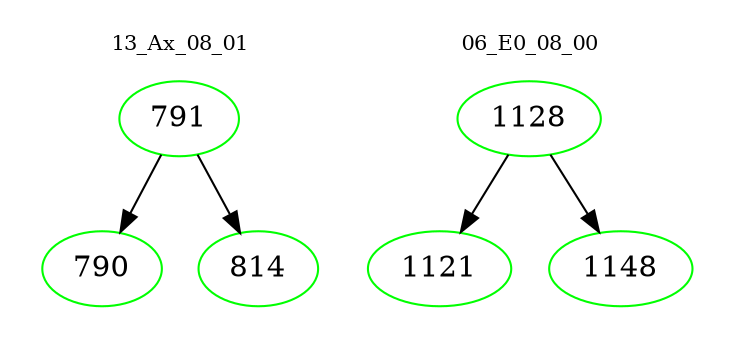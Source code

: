 digraph{
subgraph cluster_0 {
color = white
label = "13_Ax_08_01";
fontsize=10;
T0_791 [label="791", color="green"]
T0_791 -> T0_790 [color="black"]
T0_790 [label="790", color="green"]
T0_791 -> T0_814 [color="black"]
T0_814 [label="814", color="green"]
}
subgraph cluster_1 {
color = white
label = "06_E0_08_00";
fontsize=10;
T1_1128 [label="1128", color="green"]
T1_1128 -> T1_1121 [color="black"]
T1_1121 [label="1121", color="green"]
T1_1128 -> T1_1148 [color="black"]
T1_1148 [label="1148", color="green"]
}
}

